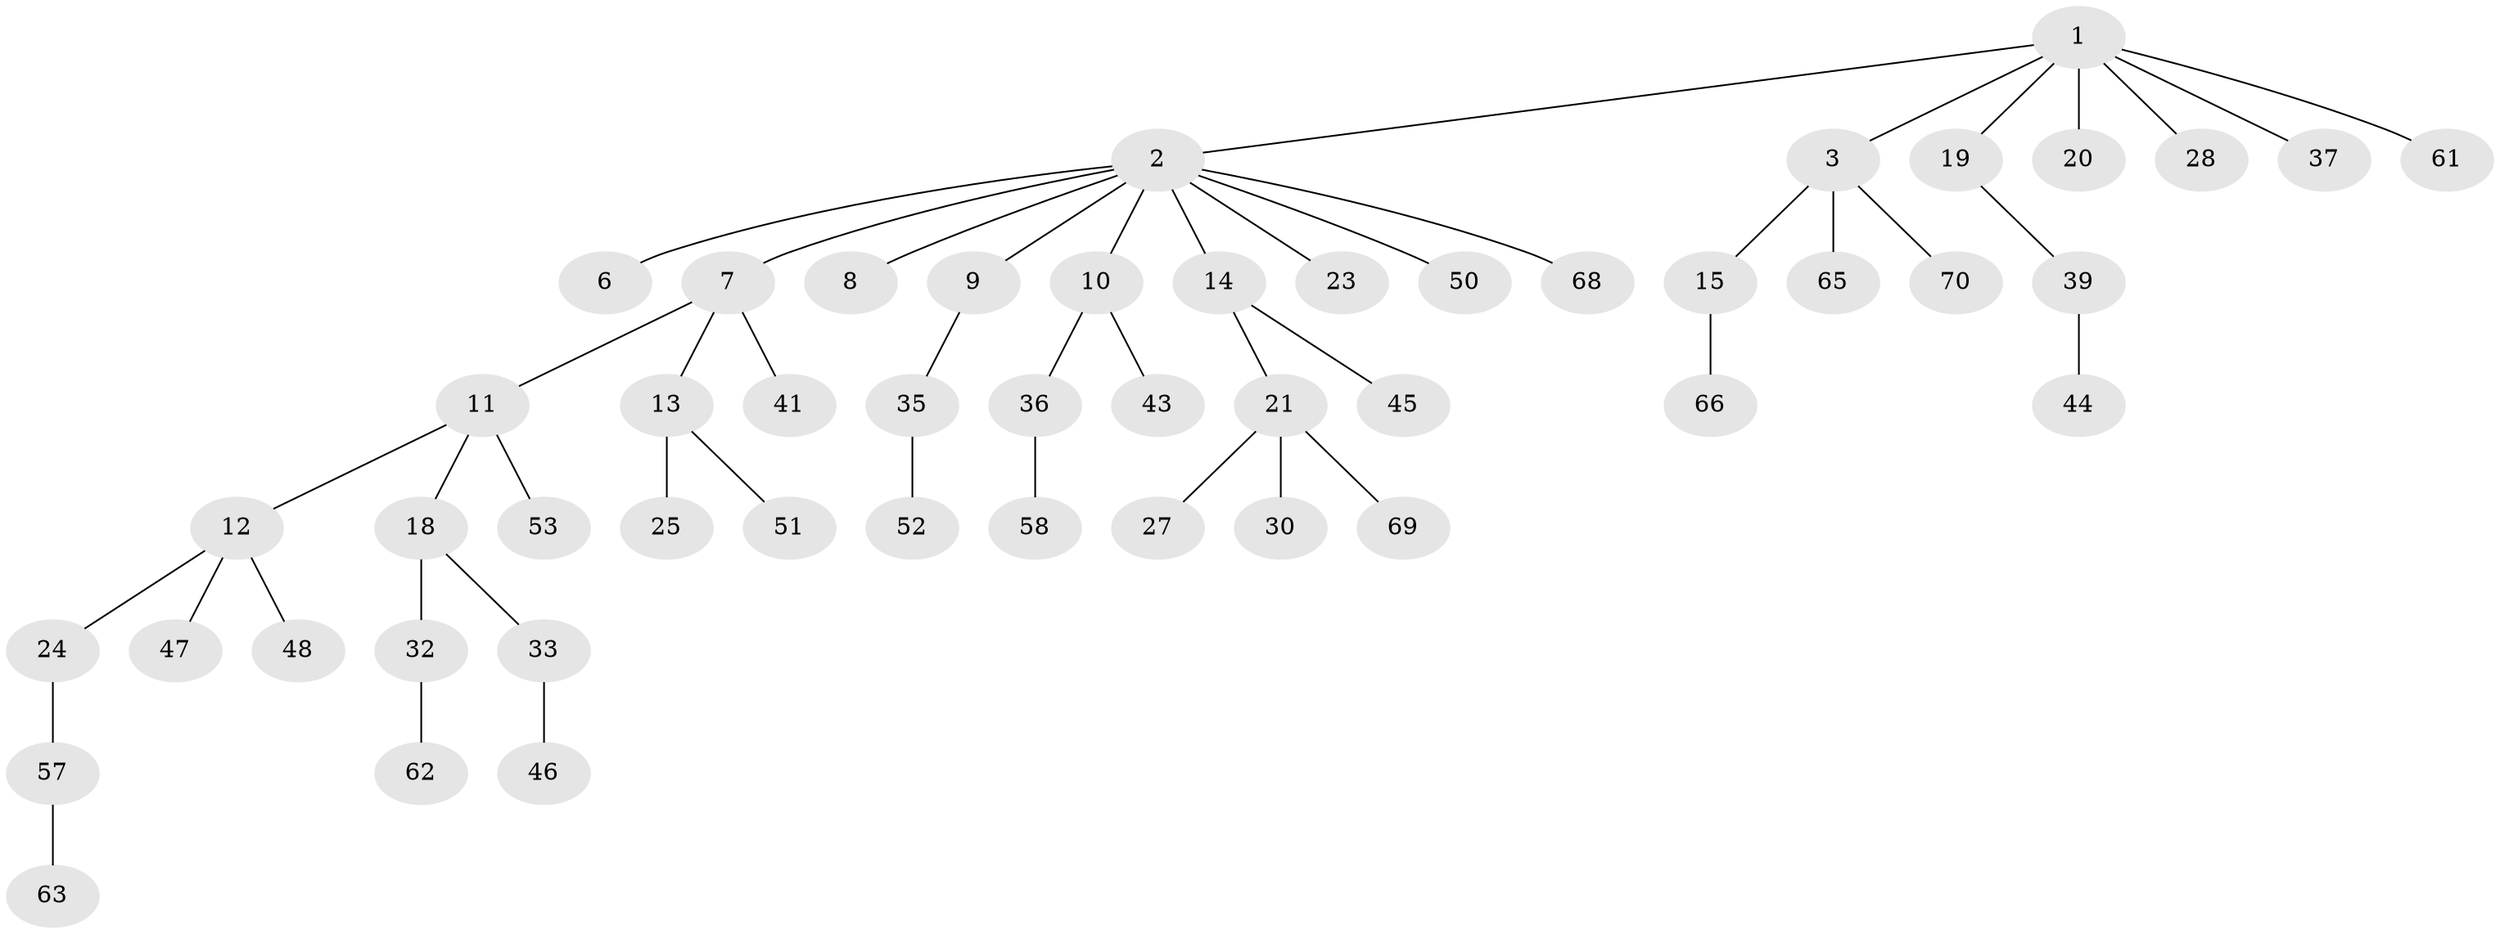 // original degree distribution, {6: 0.0136986301369863, 5: 0.0547945205479452, 3: 0.1232876712328767, 7: 0.0136986301369863, 1: 0.5205479452054794, 2: 0.2328767123287671, 4: 0.0410958904109589}
// Generated by graph-tools (version 1.1) at 2025/11/02/27/25 16:11:26]
// undirected, 50 vertices, 49 edges
graph export_dot {
graph [start="1"]
  node [color=gray90,style=filled];
  1 [super="+5"];
  2 [super="+4"];
  3 [super="+40"];
  6;
  7 [super="+31"];
  8;
  9;
  10 [super="+17"];
  11 [super="+38"];
  12 [super="+22"];
  13 [super="+16"];
  14 [super="+29"];
  15 [super="+34"];
  18 [super="+26"];
  19 [super="+60"];
  20;
  21 [super="+71"];
  23;
  24;
  25 [super="+56"];
  27;
  28;
  30;
  32;
  33 [super="+67"];
  35 [super="+49"];
  36 [super="+55"];
  37 [super="+42"];
  39;
  41;
  43;
  44 [super="+72"];
  45 [super="+64"];
  46;
  47 [super="+54"];
  48;
  50;
  51;
  52;
  53;
  57 [super="+59"];
  58;
  61 [super="+73"];
  62;
  63;
  65;
  66;
  68;
  69;
  70;
  1 -- 2;
  1 -- 3;
  1 -- 19;
  1 -- 28;
  1 -- 61;
  1 -- 20;
  1 -- 37;
  2 -- 7;
  2 -- 23;
  2 -- 50;
  2 -- 68;
  2 -- 6;
  2 -- 8;
  2 -- 9;
  2 -- 10;
  2 -- 14;
  3 -- 15;
  3 -- 65;
  3 -- 70;
  7 -- 11;
  7 -- 13;
  7 -- 41;
  9 -- 35;
  10 -- 43;
  10 -- 36;
  11 -- 12;
  11 -- 18;
  11 -- 53;
  12 -- 24;
  12 -- 47;
  12 -- 48;
  13 -- 25;
  13 -- 51;
  14 -- 21;
  14 -- 45;
  15 -- 66;
  18 -- 32;
  18 -- 33;
  19 -- 39;
  21 -- 27;
  21 -- 30;
  21 -- 69;
  24 -- 57;
  32 -- 62;
  33 -- 46;
  35 -- 52;
  36 -- 58;
  39 -- 44;
  57 -- 63;
}
